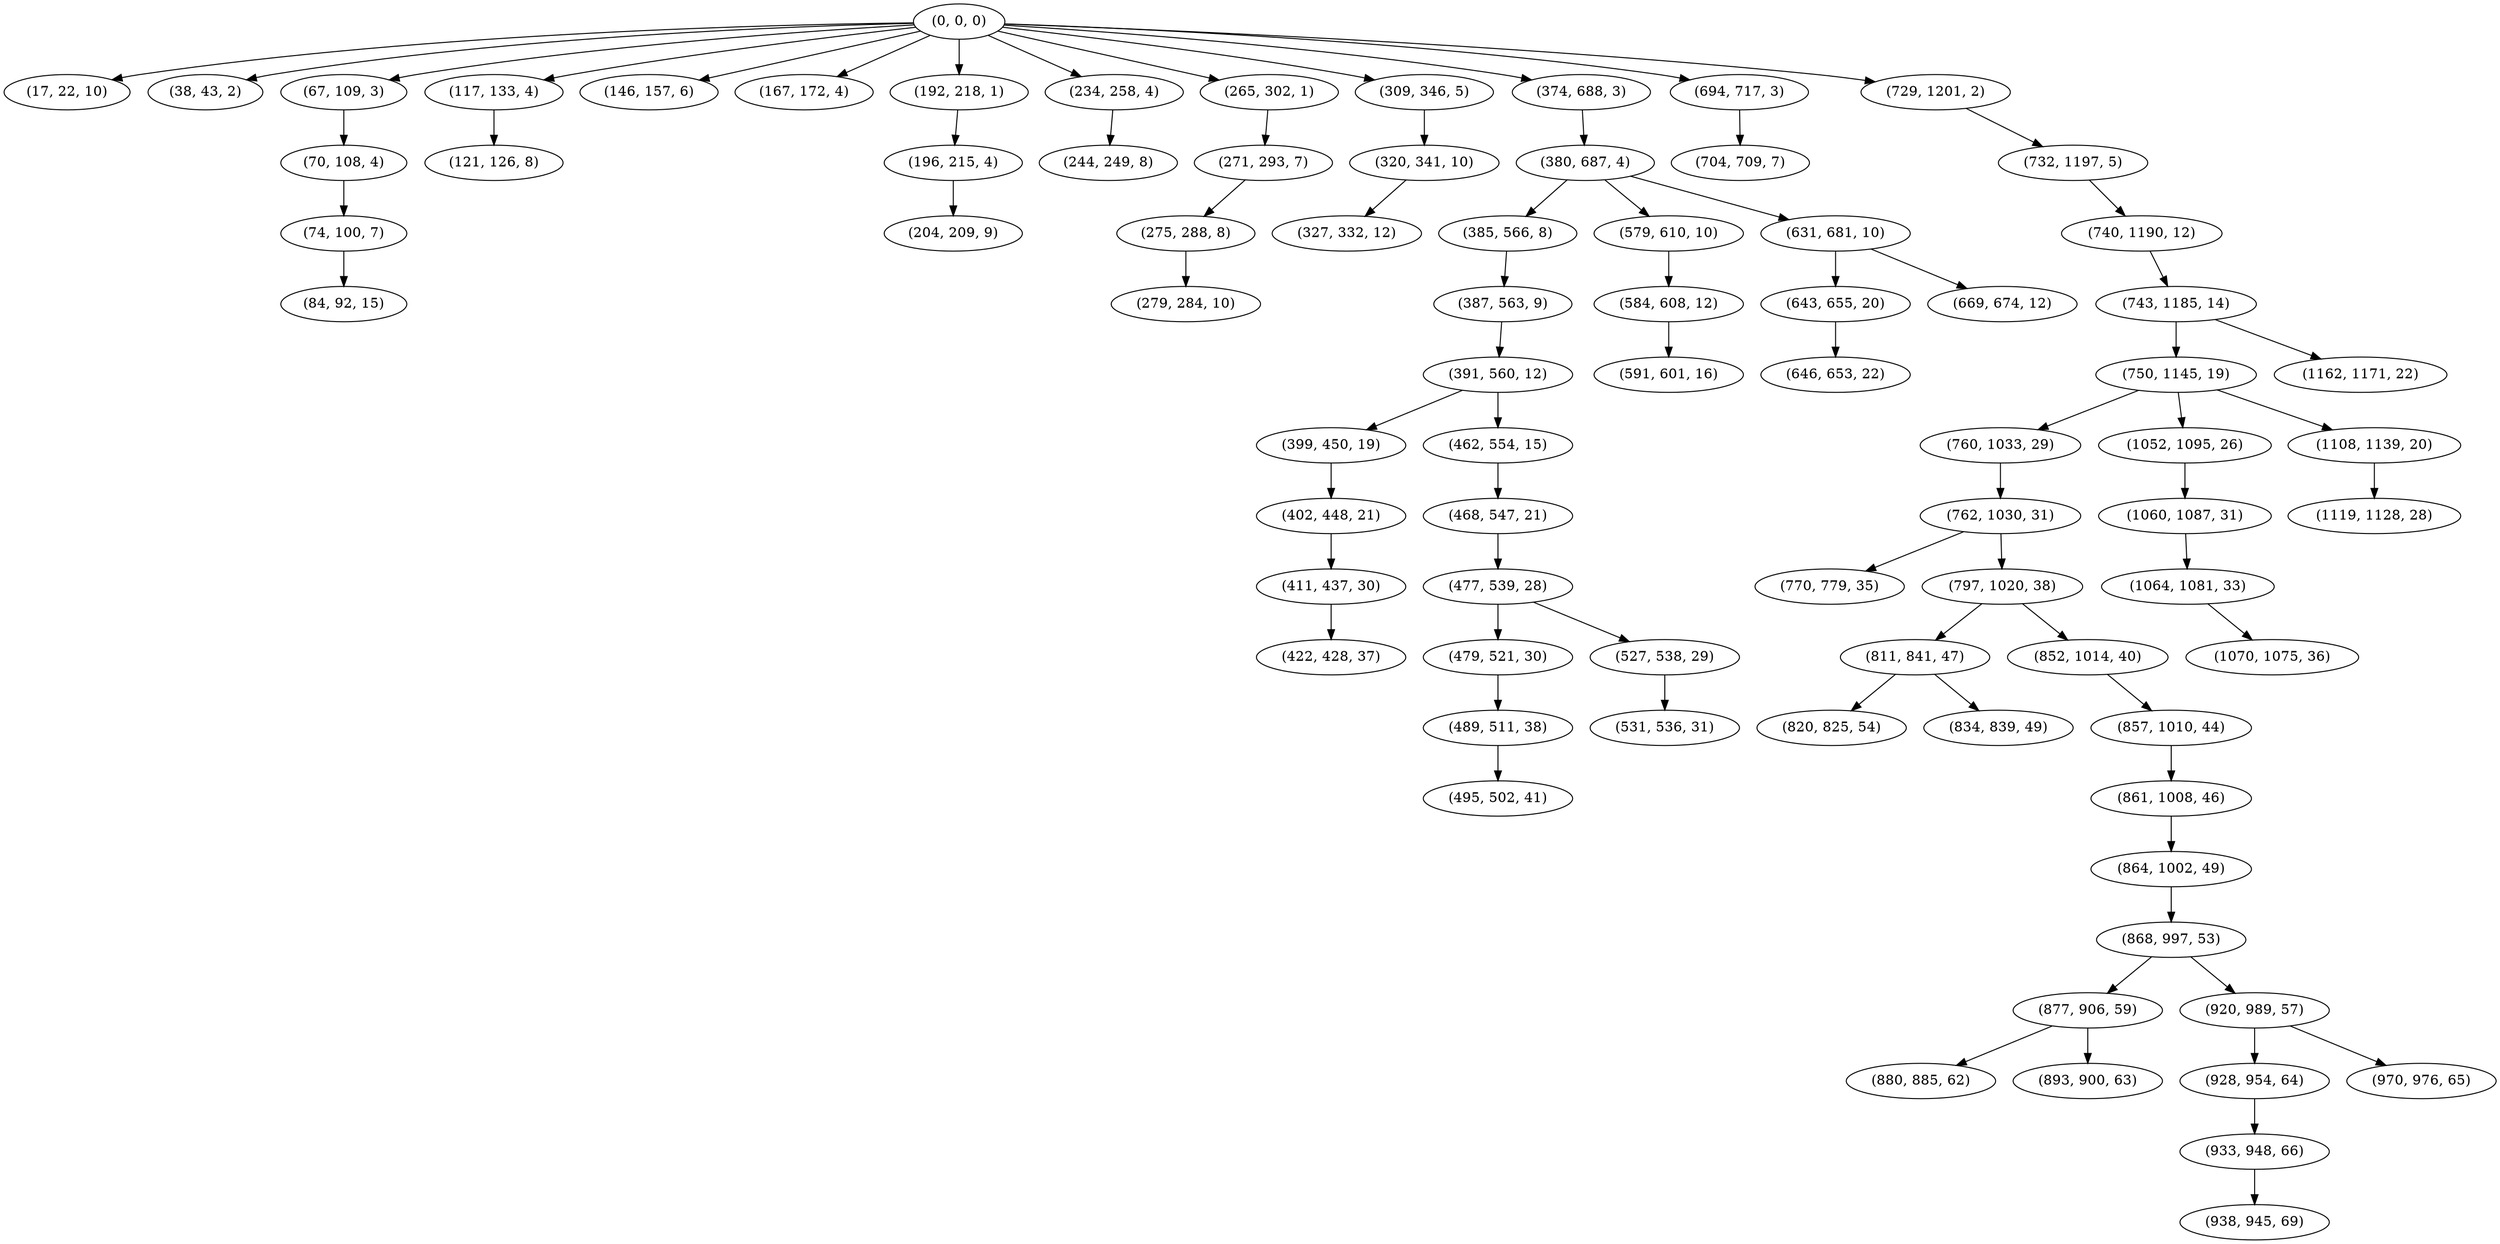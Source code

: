 digraph tree {
    "(0, 0, 0)";
    "(17, 22, 10)";
    "(38, 43, 2)";
    "(67, 109, 3)";
    "(70, 108, 4)";
    "(74, 100, 7)";
    "(84, 92, 15)";
    "(117, 133, 4)";
    "(121, 126, 8)";
    "(146, 157, 6)";
    "(167, 172, 4)";
    "(192, 218, 1)";
    "(196, 215, 4)";
    "(204, 209, 9)";
    "(234, 258, 4)";
    "(244, 249, 8)";
    "(265, 302, 1)";
    "(271, 293, 7)";
    "(275, 288, 8)";
    "(279, 284, 10)";
    "(309, 346, 5)";
    "(320, 341, 10)";
    "(327, 332, 12)";
    "(374, 688, 3)";
    "(380, 687, 4)";
    "(385, 566, 8)";
    "(387, 563, 9)";
    "(391, 560, 12)";
    "(399, 450, 19)";
    "(402, 448, 21)";
    "(411, 437, 30)";
    "(422, 428, 37)";
    "(462, 554, 15)";
    "(468, 547, 21)";
    "(477, 539, 28)";
    "(479, 521, 30)";
    "(489, 511, 38)";
    "(495, 502, 41)";
    "(527, 538, 29)";
    "(531, 536, 31)";
    "(579, 610, 10)";
    "(584, 608, 12)";
    "(591, 601, 16)";
    "(631, 681, 10)";
    "(643, 655, 20)";
    "(646, 653, 22)";
    "(669, 674, 12)";
    "(694, 717, 3)";
    "(704, 709, 7)";
    "(729, 1201, 2)";
    "(732, 1197, 5)";
    "(740, 1190, 12)";
    "(743, 1185, 14)";
    "(750, 1145, 19)";
    "(760, 1033, 29)";
    "(762, 1030, 31)";
    "(770, 779, 35)";
    "(797, 1020, 38)";
    "(811, 841, 47)";
    "(820, 825, 54)";
    "(834, 839, 49)";
    "(852, 1014, 40)";
    "(857, 1010, 44)";
    "(861, 1008, 46)";
    "(864, 1002, 49)";
    "(868, 997, 53)";
    "(877, 906, 59)";
    "(880, 885, 62)";
    "(893, 900, 63)";
    "(920, 989, 57)";
    "(928, 954, 64)";
    "(933, 948, 66)";
    "(938, 945, 69)";
    "(970, 976, 65)";
    "(1052, 1095, 26)";
    "(1060, 1087, 31)";
    "(1064, 1081, 33)";
    "(1070, 1075, 36)";
    "(1108, 1139, 20)";
    "(1119, 1128, 28)";
    "(1162, 1171, 22)";
    "(0, 0, 0)" -> "(17, 22, 10)";
    "(0, 0, 0)" -> "(38, 43, 2)";
    "(0, 0, 0)" -> "(67, 109, 3)";
    "(0, 0, 0)" -> "(117, 133, 4)";
    "(0, 0, 0)" -> "(146, 157, 6)";
    "(0, 0, 0)" -> "(167, 172, 4)";
    "(0, 0, 0)" -> "(192, 218, 1)";
    "(0, 0, 0)" -> "(234, 258, 4)";
    "(0, 0, 0)" -> "(265, 302, 1)";
    "(0, 0, 0)" -> "(309, 346, 5)";
    "(0, 0, 0)" -> "(374, 688, 3)";
    "(0, 0, 0)" -> "(694, 717, 3)";
    "(0, 0, 0)" -> "(729, 1201, 2)";
    "(67, 109, 3)" -> "(70, 108, 4)";
    "(70, 108, 4)" -> "(74, 100, 7)";
    "(74, 100, 7)" -> "(84, 92, 15)";
    "(117, 133, 4)" -> "(121, 126, 8)";
    "(192, 218, 1)" -> "(196, 215, 4)";
    "(196, 215, 4)" -> "(204, 209, 9)";
    "(234, 258, 4)" -> "(244, 249, 8)";
    "(265, 302, 1)" -> "(271, 293, 7)";
    "(271, 293, 7)" -> "(275, 288, 8)";
    "(275, 288, 8)" -> "(279, 284, 10)";
    "(309, 346, 5)" -> "(320, 341, 10)";
    "(320, 341, 10)" -> "(327, 332, 12)";
    "(374, 688, 3)" -> "(380, 687, 4)";
    "(380, 687, 4)" -> "(385, 566, 8)";
    "(380, 687, 4)" -> "(579, 610, 10)";
    "(380, 687, 4)" -> "(631, 681, 10)";
    "(385, 566, 8)" -> "(387, 563, 9)";
    "(387, 563, 9)" -> "(391, 560, 12)";
    "(391, 560, 12)" -> "(399, 450, 19)";
    "(391, 560, 12)" -> "(462, 554, 15)";
    "(399, 450, 19)" -> "(402, 448, 21)";
    "(402, 448, 21)" -> "(411, 437, 30)";
    "(411, 437, 30)" -> "(422, 428, 37)";
    "(462, 554, 15)" -> "(468, 547, 21)";
    "(468, 547, 21)" -> "(477, 539, 28)";
    "(477, 539, 28)" -> "(479, 521, 30)";
    "(477, 539, 28)" -> "(527, 538, 29)";
    "(479, 521, 30)" -> "(489, 511, 38)";
    "(489, 511, 38)" -> "(495, 502, 41)";
    "(527, 538, 29)" -> "(531, 536, 31)";
    "(579, 610, 10)" -> "(584, 608, 12)";
    "(584, 608, 12)" -> "(591, 601, 16)";
    "(631, 681, 10)" -> "(643, 655, 20)";
    "(631, 681, 10)" -> "(669, 674, 12)";
    "(643, 655, 20)" -> "(646, 653, 22)";
    "(694, 717, 3)" -> "(704, 709, 7)";
    "(729, 1201, 2)" -> "(732, 1197, 5)";
    "(732, 1197, 5)" -> "(740, 1190, 12)";
    "(740, 1190, 12)" -> "(743, 1185, 14)";
    "(743, 1185, 14)" -> "(750, 1145, 19)";
    "(743, 1185, 14)" -> "(1162, 1171, 22)";
    "(750, 1145, 19)" -> "(760, 1033, 29)";
    "(750, 1145, 19)" -> "(1052, 1095, 26)";
    "(750, 1145, 19)" -> "(1108, 1139, 20)";
    "(760, 1033, 29)" -> "(762, 1030, 31)";
    "(762, 1030, 31)" -> "(770, 779, 35)";
    "(762, 1030, 31)" -> "(797, 1020, 38)";
    "(797, 1020, 38)" -> "(811, 841, 47)";
    "(797, 1020, 38)" -> "(852, 1014, 40)";
    "(811, 841, 47)" -> "(820, 825, 54)";
    "(811, 841, 47)" -> "(834, 839, 49)";
    "(852, 1014, 40)" -> "(857, 1010, 44)";
    "(857, 1010, 44)" -> "(861, 1008, 46)";
    "(861, 1008, 46)" -> "(864, 1002, 49)";
    "(864, 1002, 49)" -> "(868, 997, 53)";
    "(868, 997, 53)" -> "(877, 906, 59)";
    "(868, 997, 53)" -> "(920, 989, 57)";
    "(877, 906, 59)" -> "(880, 885, 62)";
    "(877, 906, 59)" -> "(893, 900, 63)";
    "(920, 989, 57)" -> "(928, 954, 64)";
    "(920, 989, 57)" -> "(970, 976, 65)";
    "(928, 954, 64)" -> "(933, 948, 66)";
    "(933, 948, 66)" -> "(938, 945, 69)";
    "(1052, 1095, 26)" -> "(1060, 1087, 31)";
    "(1060, 1087, 31)" -> "(1064, 1081, 33)";
    "(1064, 1081, 33)" -> "(1070, 1075, 36)";
    "(1108, 1139, 20)" -> "(1119, 1128, 28)";
}
